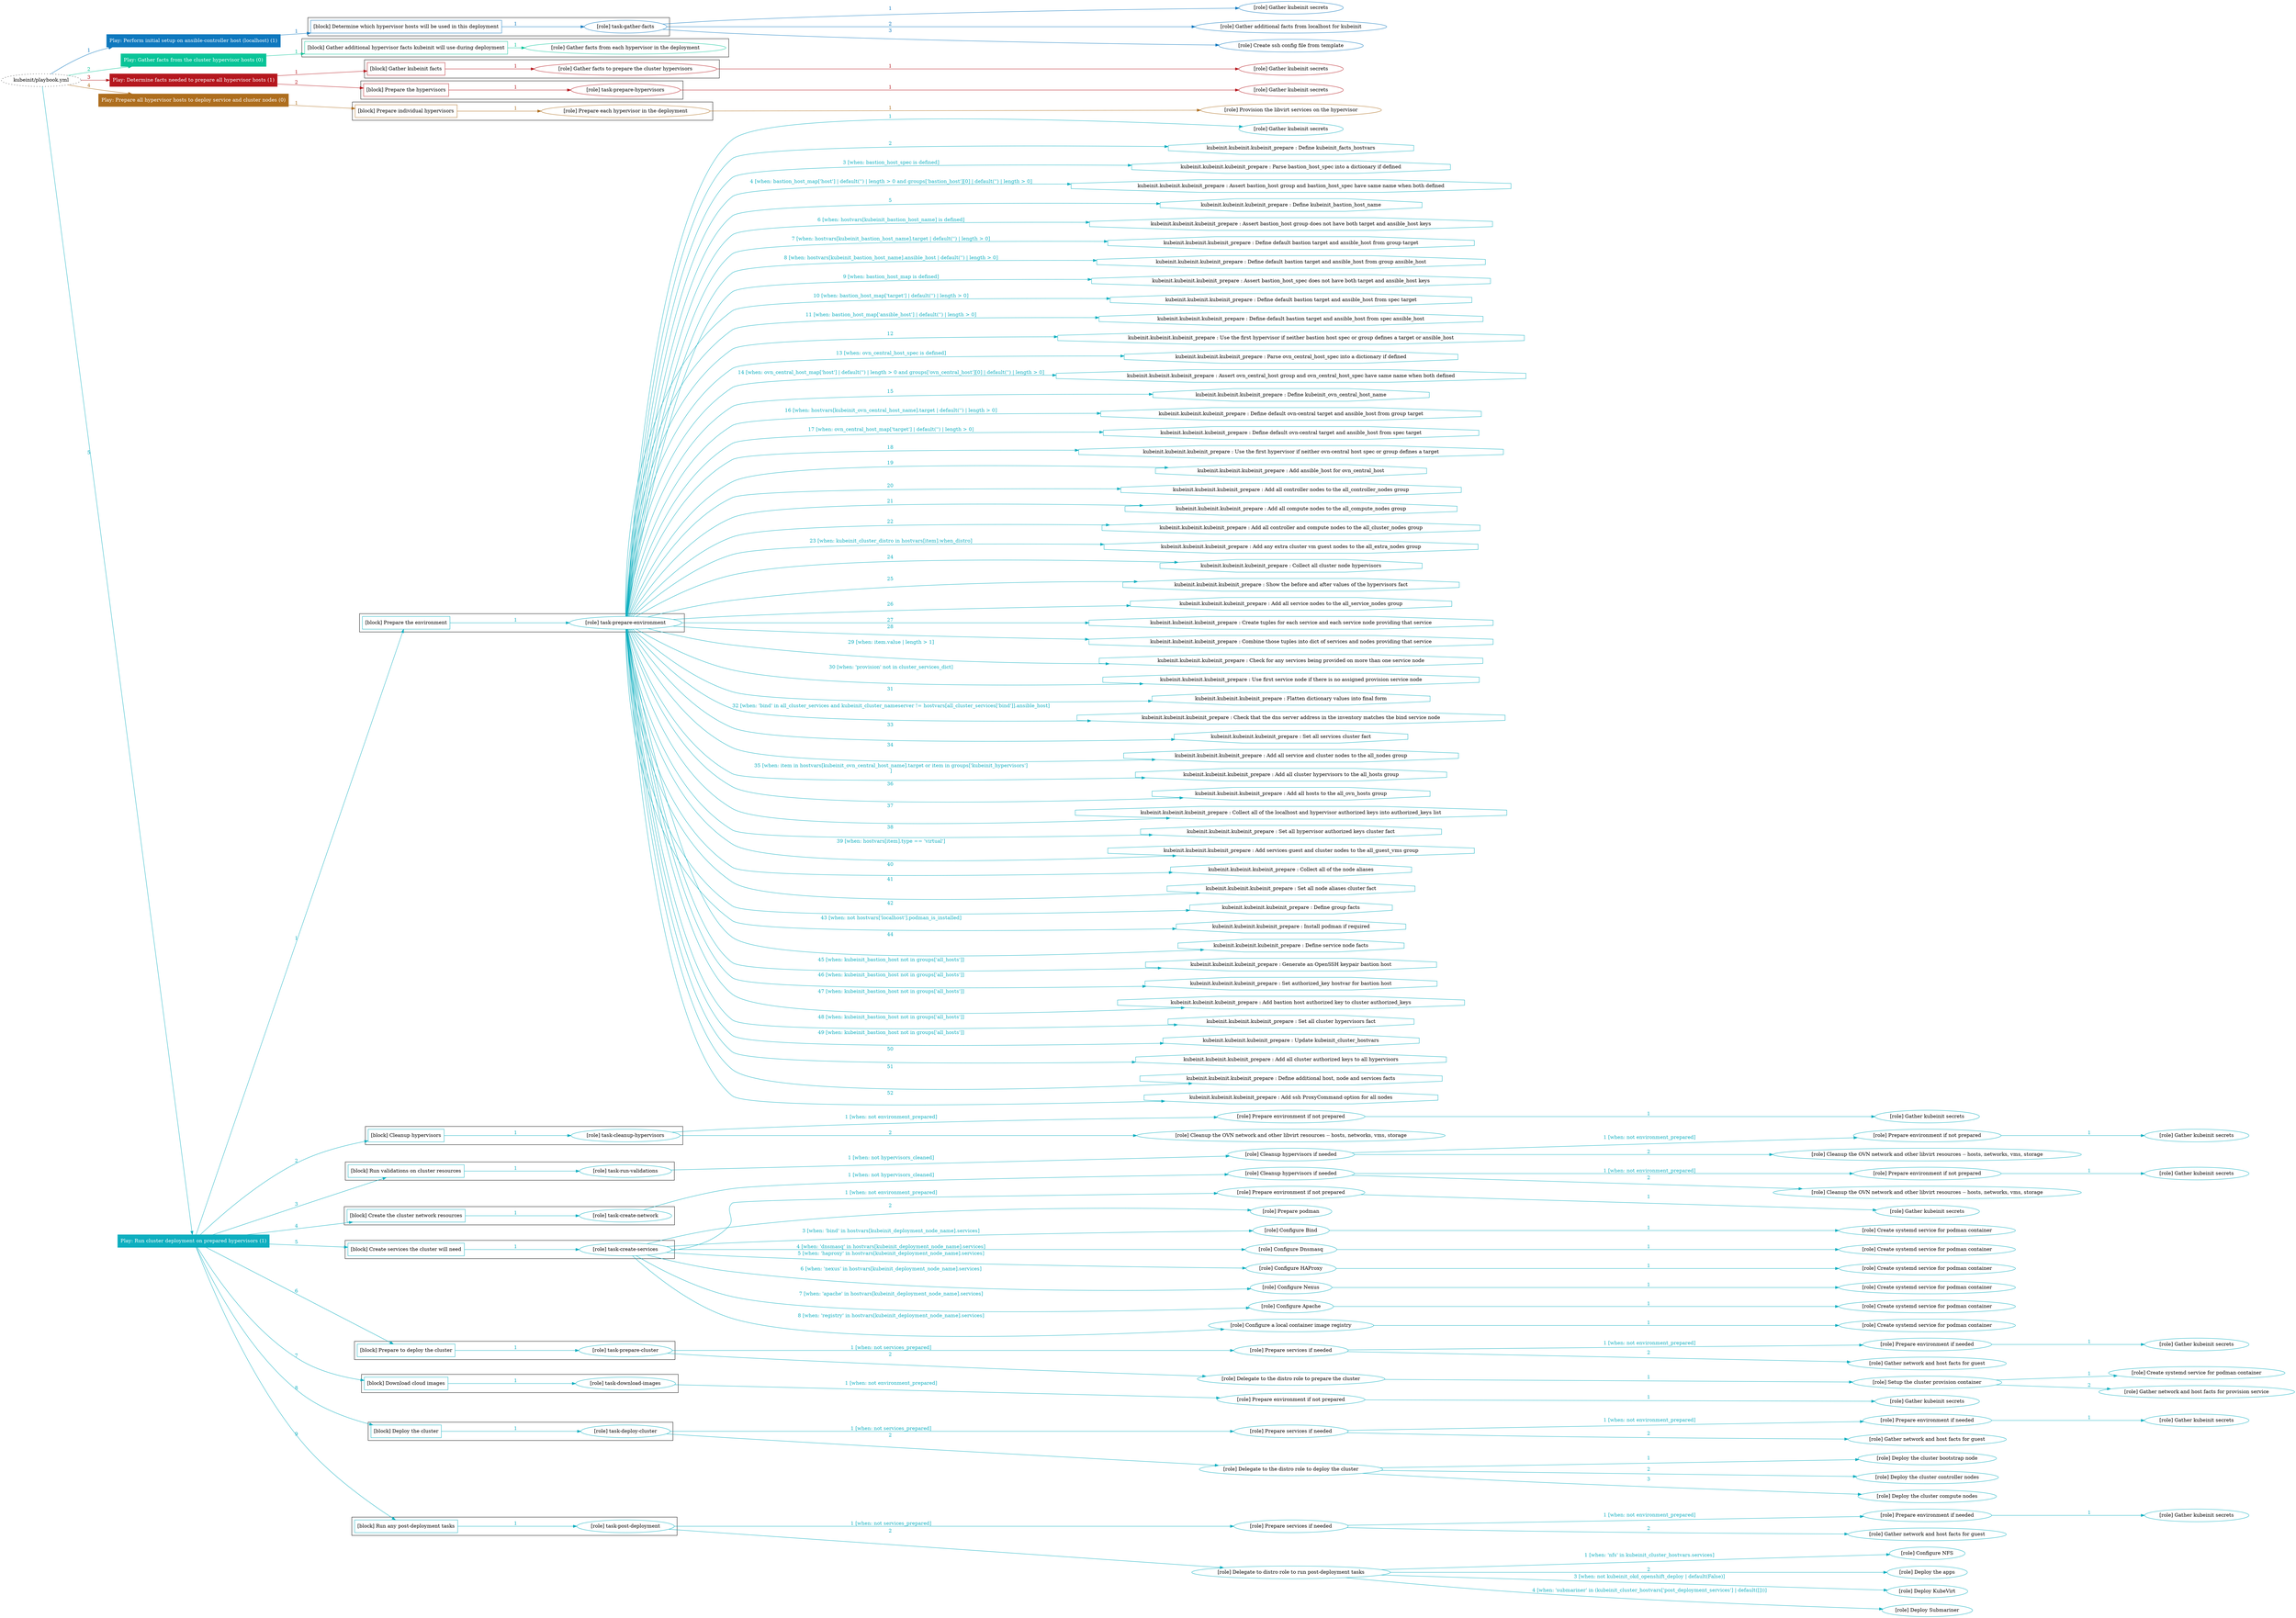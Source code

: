 digraph {
	graph [concentrate=true ordering=in rankdir=LR ratio=fill]
	edge [esep=5 sep=10]
	"kubeinit/playbook.yml" [URL="/home/runner/work/kubeinit/kubeinit/kubeinit/playbook.yml" id=playbook_bed6ab74 style=dotted]
	play_511162ed [label="Play: Perform initial setup on ansible-controller host (localhost) (1)" URL="/home/runner/work/kubeinit/kubeinit/kubeinit/playbook.yml" color="#0e78be" fontcolor="#ffffff" id=play_511162ed shape=box style=filled tooltip=localhost]
	"kubeinit/playbook.yml" -> play_511162ed [label="1 " color="#0e78be" fontcolor="#0e78be" id=edge_9e2cbdcf labeltooltip="1 " tooltip="1 "]
	subgraph "Gather kubeinit secrets" {
		role_28509eb2 [label="[role] Gather kubeinit secrets" URL="/home/runner/.ansible/collections/ansible_collections/kubeinit/kubeinit/roles/kubeinit_prepare/tasks/build_hypervisors_group.yml" color="#0e78be" id=role_28509eb2 tooltip="Gather kubeinit secrets"]
	}
	subgraph "Gather additional facts from localhost for kubeinit" {
		role_8d5b2341 [label="[role] Gather additional facts from localhost for kubeinit" URL="/home/runner/.ansible/collections/ansible_collections/kubeinit/kubeinit/roles/kubeinit_prepare/tasks/build_hypervisors_group.yml" color="#0e78be" id=role_8d5b2341 tooltip="Gather additional facts from localhost for kubeinit"]
	}
	subgraph "Create ssh config file from template" {
		role_d241ca24 [label="[role] Create ssh config file from template" URL="/home/runner/.ansible/collections/ansible_collections/kubeinit/kubeinit/roles/kubeinit_prepare/tasks/build_hypervisors_group.yml" color="#0e78be" id=role_d241ca24 tooltip="Create ssh config file from template"]
	}
	subgraph "task-gather-facts" {
		role_e7521822 [label="[role] task-gather-facts" URL="/home/runner/work/kubeinit/kubeinit/kubeinit/playbook.yml" color="#0e78be" id=role_e7521822 tooltip="task-gather-facts"]
		role_e7521822 -> role_28509eb2 [label="1 " color="#0e78be" fontcolor="#0e78be" id=edge_9dbcadff labeltooltip="1 " tooltip="1 "]
		role_e7521822 -> role_8d5b2341 [label="2 " color="#0e78be" fontcolor="#0e78be" id=edge_9845469a labeltooltip="2 " tooltip="2 "]
		role_e7521822 -> role_d241ca24 [label="3 " color="#0e78be" fontcolor="#0e78be" id=edge_6bba0fe8 labeltooltip="3 " tooltip="3 "]
	}
	subgraph "Play: Perform initial setup on ansible-controller host (localhost) (1)" {
		play_511162ed -> block_6d0a3a2f [label=1 color="#0e78be" fontcolor="#0e78be" id=edge_f6cebbbe labeltooltip=1 tooltip=1]
		subgraph cluster_block_6d0a3a2f {
			block_6d0a3a2f [label="[block] Determine which hypervisor hosts will be used in this deployment" URL="/home/runner/work/kubeinit/kubeinit/kubeinit/playbook.yml" color="#0e78be" id=block_6d0a3a2f labeltooltip="Determine which hypervisor hosts will be used in this deployment" shape=box tooltip="Determine which hypervisor hosts will be used in this deployment"]
			block_6d0a3a2f -> role_e7521822 [label="1 " color="#0e78be" fontcolor="#0e78be" id=edge_491e3428 labeltooltip="1 " tooltip="1 "]
		}
	}
	play_27230c1d [label="Play: Gather facts from the cluster hypervisor hosts (0)" URL="/home/runner/work/kubeinit/kubeinit/kubeinit/playbook.yml" color="#08c498" fontcolor="#ffffff" id=play_27230c1d shape=box style=filled tooltip="Play: Gather facts from the cluster hypervisor hosts (0)"]
	"kubeinit/playbook.yml" -> play_27230c1d [label="2 " color="#08c498" fontcolor="#08c498" id=edge_e3161207 labeltooltip="2 " tooltip="2 "]
	subgraph "Gather facts from each hypervisor in the deployment" {
		role_30dc6cb5 [label="[role] Gather facts from each hypervisor in the deployment" URL="/home/runner/work/kubeinit/kubeinit/kubeinit/playbook.yml" color="#08c498" id=role_30dc6cb5 tooltip="Gather facts from each hypervisor in the deployment"]
	}
	subgraph "Play: Gather facts from the cluster hypervisor hosts (0)" {
		play_27230c1d -> block_935c0283 [label=1 color="#08c498" fontcolor="#08c498" id=edge_5683b8e8 labeltooltip=1 tooltip=1]
		subgraph cluster_block_935c0283 {
			block_935c0283 [label="[block] Gather additional hypervisor facts kubeinit will use during deployment" URL="/home/runner/work/kubeinit/kubeinit/kubeinit/playbook.yml" color="#08c498" id=block_935c0283 labeltooltip="Gather additional hypervisor facts kubeinit will use during deployment" shape=box tooltip="Gather additional hypervisor facts kubeinit will use during deployment"]
			block_935c0283 -> role_30dc6cb5 [label="1 " color="#08c498" fontcolor="#08c498" id=edge_0771e34e labeltooltip="1 " tooltip="1 "]
		}
	}
	play_61281d08 [label="Play: Determine facts needed to prepare all hypervisor hosts (1)" URL="/home/runner/work/kubeinit/kubeinit/kubeinit/playbook.yml" color="#b5171e" fontcolor="#ffffff" id=play_61281d08 shape=box style=filled tooltip=localhost]
	"kubeinit/playbook.yml" -> play_61281d08 [label="3 " color="#b5171e" fontcolor="#b5171e" id=edge_032db9d6 labeltooltip="3 " tooltip="3 "]
	subgraph "Gather kubeinit secrets" {
		role_5caf088d [label="[role] Gather kubeinit secrets" URL="/home/runner/.ansible/collections/ansible_collections/kubeinit/kubeinit/roles/kubeinit_prepare/tasks/gather_kubeinit_facts.yml" color="#b5171e" id=role_5caf088d tooltip="Gather kubeinit secrets"]
	}
	subgraph "Gather facts to prepare the cluster hypervisors" {
		role_0a681a58 [label="[role] Gather facts to prepare the cluster hypervisors" URL="/home/runner/work/kubeinit/kubeinit/kubeinit/playbook.yml" color="#b5171e" id=role_0a681a58 tooltip="Gather facts to prepare the cluster hypervisors"]
		role_0a681a58 -> role_5caf088d [label="1 " color="#b5171e" fontcolor="#b5171e" id=edge_93c4dc37 labeltooltip="1 " tooltip="1 "]
	}
	subgraph "Gather kubeinit secrets" {
		role_4e1a0304 [label="[role] Gather kubeinit secrets" URL="/home/runner/.ansible/collections/ansible_collections/kubeinit/kubeinit/roles/kubeinit_prepare/tasks/gather_kubeinit_facts.yml" color="#b5171e" id=role_4e1a0304 tooltip="Gather kubeinit secrets"]
	}
	subgraph "task-prepare-hypervisors" {
		role_9e3a865e [label="[role] task-prepare-hypervisors" URL="/home/runner/work/kubeinit/kubeinit/kubeinit/playbook.yml" color="#b5171e" id=role_9e3a865e tooltip="task-prepare-hypervisors"]
		role_9e3a865e -> role_4e1a0304 [label="1 " color="#b5171e" fontcolor="#b5171e" id=edge_b1af14fc labeltooltip="1 " tooltip="1 "]
	}
	subgraph "Play: Determine facts needed to prepare all hypervisor hosts (1)" {
		play_61281d08 -> block_3fb51bf8 [label=1 color="#b5171e" fontcolor="#b5171e" id=edge_af64c323 labeltooltip=1 tooltip=1]
		subgraph cluster_block_3fb51bf8 {
			block_3fb51bf8 [label="[block] Gather kubeinit facts" URL="/home/runner/work/kubeinit/kubeinit/kubeinit/playbook.yml" color="#b5171e" id=block_3fb51bf8 labeltooltip="Gather kubeinit facts" shape=box tooltip="Gather kubeinit facts"]
			block_3fb51bf8 -> role_0a681a58 [label="1 " color="#b5171e" fontcolor="#b5171e" id=edge_f5ef90e4 labeltooltip="1 " tooltip="1 "]
		}
		play_61281d08 -> block_447b6ead [label=2 color="#b5171e" fontcolor="#b5171e" id=edge_0ba6db96 labeltooltip=2 tooltip=2]
		subgraph cluster_block_447b6ead {
			block_447b6ead [label="[block] Prepare the hypervisors" URL="/home/runner/work/kubeinit/kubeinit/kubeinit/playbook.yml" color="#b5171e" id=block_447b6ead labeltooltip="Prepare the hypervisors" shape=box tooltip="Prepare the hypervisors"]
			block_447b6ead -> role_9e3a865e [label="1 " color="#b5171e" fontcolor="#b5171e" id=edge_dcc895a1 labeltooltip="1 " tooltip="1 "]
		}
	}
	play_802fcf89 [label="Play: Prepare all hypervisor hosts to deploy service and cluster nodes (0)" URL="/home/runner/work/kubeinit/kubeinit/kubeinit/playbook.yml" color="#ae6e1e" fontcolor="#ffffff" id=play_802fcf89 shape=box style=filled tooltip="Play: Prepare all hypervisor hosts to deploy service and cluster nodes (0)"]
	"kubeinit/playbook.yml" -> play_802fcf89 [label="4 " color="#ae6e1e" fontcolor="#ae6e1e" id=edge_b248bb5c labeltooltip="4 " tooltip="4 "]
	subgraph "Provision the libvirt services on the hypervisor" {
		role_35b78f4a [label="[role] Provision the libvirt services on the hypervisor" URL="/home/runner/.ansible/collections/ansible_collections/kubeinit/kubeinit/roles/kubeinit_prepare/tasks/prepare_hypervisor.yml" color="#ae6e1e" id=role_35b78f4a tooltip="Provision the libvirt services on the hypervisor"]
	}
	subgraph "Prepare each hypervisor in the deployment" {
		role_79cb5786 [label="[role] Prepare each hypervisor in the deployment" URL="/home/runner/work/kubeinit/kubeinit/kubeinit/playbook.yml" color="#ae6e1e" id=role_79cb5786 tooltip="Prepare each hypervisor in the deployment"]
		role_79cb5786 -> role_35b78f4a [label="1 " color="#ae6e1e" fontcolor="#ae6e1e" id=edge_3a16ced3 labeltooltip="1 " tooltip="1 "]
	}
	subgraph "Play: Prepare all hypervisor hosts to deploy service and cluster nodes (0)" {
		play_802fcf89 -> block_23ef747a [label=1 color="#ae6e1e" fontcolor="#ae6e1e" id=edge_5db7dac6 labeltooltip=1 tooltip=1]
		subgraph cluster_block_23ef747a {
			block_23ef747a [label="[block] Prepare individual hypervisors" URL="/home/runner/work/kubeinit/kubeinit/kubeinit/playbook.yml" color="#ae6e1e" id=block_23ef747a labeltooltip="Prepare individual hypervisors" shape=box tooltip="Prepare individual hypervisors"]
			block_23ef747a -> role_79cb5786 [label="1 " color="#ae6e1e" fontcolor="#ae6e1e" id=edge_3b690200 labeltooltip="1 " tooltip="1 "]
		}
	}
	play_584f16b7 [label="Play: Run cluster deployment on prepared hypervisors (1)" URL="/home/runner/work/kubeinit/kubeinit/kubeinit/playbook.yml" color="#0daebf" fontcolor="#ffffff" id=play_584f16b7 shape=box style=filled tooltip=localhost]
	"kubeinit/playbook.yml" -> play_584f16b7 [label="5 " color="#0daebf" fontcolor="#0daebf" id=edge_ed9c1592 labeltooltip="5 " tooltip="5 "]
	subgraph "Gather kubeinit secrets" {
		role_692af62d [label="[role] Gather kubeinit secrets" URL="/home/runner/.ansible/collections/ansible_collections/kubeinit/kubeinit/roles/kubeinit_prepare/tasks/gather_kubeinit_facts.yml" color="#0daebf" id=role_692af62d tooltip="Gather kubeinit secrets"]
	}
	subgraph "task-prepare-environment" {
		role_f0bf6c8d [label="[role] task-prepare-environment" URL="/home/runner/work/kubeinit/kubeinit/kubeinit/playbook.yml" color="#0daebf" id=role_f0bf6c8d tooltip="task-prepare-environment"]
		role_f0bf6c8d -> role_692af62d [label="1 " color="#0daebf" fontcolor="#0daebf" id=edge_93b4131e labeltooltip="1 " tooltip="1 "]
		task_b86781ab [label="kubeinit.kubeinit.kubeinit_prepare : Define kubeinit_facts_hostvars" URL="/home/runner/.ansible/collections/ansible_collections/kubeinit/kubeinit/roles/kubeinit_prepare/tasks/main.yml" color="#0daebf" id=task_b86781ab shape=octagon tooltip="kubeinit.kubeinit.kubeinit_prepare : Define kubeinit_facts_hostvars"]
		role_f0bf6c8d -> task_b86781ab [label="2 " color="#0daebf" fontcolor="#0daebf" id=edge_0c39015f labeltooltip="2 " tooltip="2 "]
		task_fc6d8555 [label="kubeinit.kubeinit.kubeinit_prepare : Parse bastion_host_spec into a dictionary if defined" URL="/home/runner/.ansible/collections/ansible_collections/kubeinit/kubeinit/roles/kubeinit_prepare/tasks/main.yml" color="#0daebf" id=task_fc6d8555 shape=octagon tooltip="kubeinit.kubeinit.kubeinit_prepare : Parse bastion_host_spec into a dictionary if defined"]
		role_f0bf6c8d -> task_fc6d8555 [label="3 [when: bastion_host_spec is defined]" color="#0daebf" fontcolor="#0daebf" id=edge_9bc35a47 labeltooltip="3 [when: bastion_host_spec is defined]" tooltip="3 [when: bastion_host_spec is defined]"]
		task_0ba876d9 [label="kubeinit.kubeinit.kubeinit_prepare : Assert bastion_host group and bastion_host_spec have same name when both defined" URL="/home/runner/.ansible/collections/ansible_collections/kubeinit/kubeinit/roles/kubeinit_prepare/tasks/main.yml" color="#0daebf" id=task_0ba876d9 shape=octagon tooltip="kubeinit.kubeinit.kubeinit_prepare : Assert bastion_host group and bastion_host_spec have same name when both defined"]
		role_f0bf6c8d -> task_0ba876d9 [label="4 [when: bastion_host_map['host'] | default('') | length > 0 and groups['bastion_host'][0] | default('') | length > 0]" color="#0daebf" fontcolor="#0daebf" id=edge_da124b7c labeltooltip="4 [when: bastion_host_map['host'] | default('') | length > 0 and groups['bastion_host'][0] | default('') | length > 0]" tooltip="4 [when: bastion_host_map['host'] | default('') | length > 0 and groups['bastion_host'][0] | default('') | length > 0]"]
		task_03261033 [label="kubeinit.kubeinit.kubeinit_prepare : Define kubeinit_bastion_host_name" URL="/home/runner/.ansible/collections/ansible_collections/kubeinit/kubeinit/roles/kubeinit_prepare/tasks/main.yml" color="#0daebf" id=task_03261033 shape=octagon tooltip="kubeinit.kubeinit.kubeinit_prepare : Define kubeinit_bastion_host_name"]
		role_f0bf6c8d -> task_03261033 [label="5 " color="#0daebf" fontcolor="#0daebf" id=edge_c66dbef5 labeltooltip="5 " tooltip="5 "]
		task_16241b58 [label="kubeinit.kubeinit.kubeinit_prepare : Assert bastion_host group does not have both target and ansible_host keys" URL="/home/runner/.ansible/collections/ansible_collections/kubeinit/kubeinit/roles/kubeinit_prepare/tasks/main.yml" color="#0daebf" id=task_16241b58 shape=octagon tooltip="kubeinit.kubeinit.kubeinit_prepare : Assert bastion_host group does not have both target and ansible_host keys"]
		role_f0bf6c8d -> task_16241b58 [label="6 [when: hostvars[kubeinit_bastion_host_name] is defined]" color="#0daebf" fontcolor="#0daebf" id=edge_3bdc6f77 labeltooltip="6 [when: hostvars[kubeinit_bastion_host_name] is defined]" tooltip="6 [when: hostvars[kubeinit_bastion_host_name] is defined]"]
		task_e6f11238 [label="kubeinit.kubeinit.kubeinit_prepare : Define default bastion target and ansible_host from group target" URL="/home/runner/.ansible/collections/ansible_collections/kubeinit/kubeinit/roles/kubeinit_prepare/tasks/main.yml" color="#0daebf" id=task_e6f11238 shape=octagon tooltip="kubeinit.kubeinit.kubeinit_prepare : Define default bastion target and ansible_host from group target"]
		role_f0bf6c8d -> task_e6f11238 [label="7 [when: hostvars[kubeinit_bastion_host_name].target | default('') | length > 0]" color="#0daebf" fontcolor="#0daebf" id=edge_b086095f labeltooltip="7 [when: hostvars[kubeinit_bastion_host_name].target | default('') | length > 0]" tooltip="7 [when: hostvars[kubeinit_bastion_host_name].target | default('') | length > 0]"]
		task_572a0019 [label="kubeinit.kubeinit.kubeinit_prepare : Define default bastion target and ansible_host from group ansible_host" URL="/home/runner/.ansible/collections/ansible_collections/kubeinit/kubeinit/roles/kubeinit_prepare/tasks/main.yml" color="#0daebf" id=task_572a0019 shape=octagon tooltip="kubeinit.kubeinit.kubeinit_prepare : Define default bastion target and ansible_host from group ansible_host"]
		role_f0bf6c8d -> task_572a0019 [label="8 [when: hostvars[kubeinit_bastion_host_name].ansible_host | default('') | length > 0]" color="#0daebf" fontcolor="#0daebf" id=edge_76f1093f labeltooltip="8 [when: hostvars[kubeinit_bastion_host_name].ansible_host | default('') | length > 0]" tooltip="8 [when: hostvars[kubeinit_bastion_host_name].ansible_host | default('') | length > 0]"]
		task_44d7c42b [label="kubeinit.kubeinit.kubeinit_prepare : Assert bastion_host_spec does not have both target and ansible_host keys" URL="/home/runner/.ansible/collections/ansible_collections/kubeinit/kubeinit/roles/kubeinit_prepare/tasks/main.yml" color="#0daebf" id=task_44d7c42b shape=octagon tooltip="kubeinit.kubeinit.kubeinit_prepare : Assert bastion_host_spec does not have both target and ansible_host keys"]
		role_f0bf6c8d -> task_44d7c42b [label="9 [when: bastion_host_map is defined]" color="#0daebf" fontcolor="#0daebf" id=edge_a154ec43 labeltooltip="9 [when: bastion_host_map is defined]" tooltip="9 [when: bastion_host_map is defined]"]
		task_24867e5a [label="kubeinit.kubeinit.kubeinit_prepare : Define default bastion target and ansible_host from spec target" URL="/home/runner/.ansible/collections/ansible_collections/kubeinit/kubeinit/roles/kubeinit_prepare/tasks/main.yml" color="#0daebf" id=task_24867e5a shape=octagon tooltip="kubeinit.kubeinit.kubeinit_prepare : Define default bastion target and ansible_host from spec target"]
		role_f0bf6c8d -> task_24867e5a [label="10 [when: bastion_host_map['target'] | default('') | length > 0]" color="#0daebf" fontcolor="#0daebf" id=edge_110f17dd labeltooltip="10 [when: bastion_host_map['target'] | default('') | length > 0]" tooltip="10 [when: bastion_host_map['target'] | default('') | length > 0]"]
		task_40284025 [label="kubeinit.kubeinit.kubeinit_prepare : Define default bastion target and ansible_host from spec ansible_host" URL="/home/runner/.ansible/collections/ansible_collections/kubeinit/kubeinit/roles/kubeinit_prepare/tasks/main.yml" color="#0daebf" id=task_40284025 shape=octagon tooltip="kubeinit.kubeinit.kubeinit_prepare : Define default bastion target and ansible_host from spec ansible_host"]
		role_f0bf6c8d -> task_40284025 [label="11 [when: bastion_host_map['ansible_host'] | default('') | length > 0]" color="#0daebf" fontcolor="#0daebf" id=edge_4d48eb11 labeltooltip="11 [when: bastion_host_map['ansible_host'] | default('') | length > 0]" tooltip="11 [when: bastion_host_map['ansible_host'] | default('') | length > 0]"]
		task_9717abcf [label="kubeinit.kubeinit.kubeinit_prepare : Use the first hypervisor if neither bastion host spec or group defines a target or ansible_host" URL="/home/runner/.ansible/collections/ansible_collections/kubeinit/kubeinit/roles/kubeinit_prepare/tasks/main.yml" color="#0daebf" id=task_9717abcf shape=octagon tooltip="kubeinit.kubeinit.kubeinit_prepare : Use the first hypervisor if neither bastion host spec or group defines a target or ansible_host"]
		role_f0bf6c8d -> task_9717abcf [label="12 " color="#0daebf" fontcolor="#0daebf" id=edge_8f163ba3 labeltooltip="12 " tooltip="12 "]
		task_97c97280 [label="kubeinit.kubeinit.kubeinit_prepare : Parse ovn_central_host_spec into a dictionary if defined" URL="/home/runner/.ansible/collections/ansible_collections/kubeinit/kubeinit/roles/kubeinit_prepare/tasks/main.yml" color="#0daebf" id=task_97c97280 shape=octagon tooltip="kubeinit.kubeinit.kubeinit_prepare : Parse ovn_central_host_spec into a dictionary if defined"]
		role_f0bf6c8d -> task_97c97280 [label="13 [when: ovn_central_host_spec is defined]" color="#0daebf" fontcolor="#0daebf" id=edge_96f37028 labeltooltip="13 [when: ovn_central_host_spec is defined]" tooltip="13 [when: ovn_central_host_spec is defined]"]
		task_eeed4c82 [label="kubeinit.kubeinit.kubeinit_prepare : Assert ovn_central_host group and ovn_central_host_spec have same name when both defined" URL="/home/runner/.ansible/collections/ansible_collections/kubeinit/kubeinit/roles/kubeinit_prepare/tasks/main.yml" color="#0daebf" id=task_eeed4c82 shape=octagon tooltip="kubeinit.kubeinit.kubeinit_prepare : Assert ovn_central_host group and ovn_central_host_spec have same name when both defined"]
		role_f0bf6c8d -> task_eeed4c82 [label="14 [when: ovn_central_host_map['host'] | default('') | length > 0 and groups['ovn_central_host'][0] | default('') | length > 0]" color="#0daebf" fontcolor="#0daebf" id=edge_0dbfad9c labeltooltip="14 [when: ovn_central_host_map['host'] | default('') | length > 0 and groups['ovn_central_host'][0] | default('') | length > 0]" tooltip="14 [when: ovn_central_host_map['host'] | default('') | length > 0 and groups['ovn_central_host'][0] | default('') | length > 0]"]
		task_662798d4 [label="kubeinit.kubeinit.kubeinit_prepare : Define kubeinit_ovn_central_host_name" URL="/home/runner/.ansible/collections/ansible_collections/kubeinit/kubeinit/roles/kubeinit_prepare/tasks/main.yml" color="#0daebf" id=task_662798d4 shape=octagon tooltip="kubeinit.kubeinit.kubeinit_prepare : Define kubeinit_ovn_central_host_name"]
		role_f0bf6c8d -> task_662798d4 [label="15 " color="#0daebf" fontcolor="#0daebf" id=edge_227a0bce labeltooltip="15 " tooltip="15 "]
		task_45a03949 [label="kubeinit.kubeinit.kubeinit_prepare : Define default ovn-central target and ansible_host from group target" URL="/home/runner/.ansible/collections/ansible_collections/kubeinit/kubeinit/roles/kubeinit_prepare/tasks/main.yml" color="#0daebf" id=task_45a03949 shape=octagon tooltip="kubeinit.kubeinit.kubeinit_prepare : Define default ovn-central target and ansible_host from group target"]
		role_f0bf6c8d -> task_45a03949 [label="16 [when: hostvars[kubeinit_ovn_central_host_name].target | default('') | length > 0]" color="#0daebf" fontcolor="#0daebf" id=edge_78020974 labeltooltip="16 [when: hostvars[kubeinit_ovn_central_host_name].target | default('') | length > 0]" tooltip="16 [when: hostvars[kubeinit_ovn_central_host_name].target | default('') | length > 0]"]
		task_2434e959 [label="kubeinit.kubeinit.kubeinit_prepare : Define default ovn-central target and ansible_host from spec target" URL="/home/runner/.ansible/collections/ansible_collections/kubeinit/kubeinit/roles/kubeinit_prepare/tasks/main.yml" color="#0daebf" id=task_2434e959 shape=octagon tooltip="kubeinit.kubeinit.kubeinit_prepare : Define default ovn-central target and ansible_host from spec target"]
		role_f0bf6c8d -> task_2434e959 [label="17 [when: ovn_central_host_map['target'] | default('') | length > 0]" color="#0daebf" fontcolor="#0daebf" id=edge_3d2de268 labeltooltip="17 [when: ovn_central_host_map['target'] | default('') | length > 0]" tooltip="17 [when: ovn_central_host_map['target'] | default('') | length > 0]"]
		task_e5fc717f [label="kubeinit.kubeinit.kubeinit_prepare : Use the first hypervisor if neither ovn-central host spec or group defines a target" URL="/home/runner/.ansible/collections/ansible_collections/kubeinit/kubeinit/roles/kubeinit_prepare/tasks/main.yml" color="#0daebf" id=task_e5fc717f shape=octagon tooltip="kubeinit.kubeinit.kubeinit_prepare : Use the first hypervisor if neither ovn-central host spec or group defines a target"]
		role_f0bf6c8d -> task_e5fc717f [label="18 " color="#0daebf" fontcolor="#0daebf" id=edge_4bcc081b labeltooltip="18 " tooltip="18 "]
		task_15213c99 [label="kubeinit.kubeinit.kubeinit_prepare : Add ansible_host for ovn_central_host" URL="/home/runner/.ansible/collections/ansible_collections/kubeinit/kubeinit/roles/kubeinit_prepare/tasks/main.yml" color="#0daebf" id=task_15213c99 shape=octagon tooltip="kubeinit.kubeinit.kubeinit_prepare : Add ansible_host for ovn_central_host"]
		role_f0bf6c8d -> task_15213c99 [label="19 " color="#0daebf" fontcolor="#0daebf" id=edge_7ba2c272 labeltooltip="19 " tooltip="19 "]
		task_f6ad9ba3 [label="kubeinit.kubeinit.kubeinit_prepare : Add all controller nodes to the all_controller_nodes group" URL="/home/runner/.ansible/collections/ansible_collections/kubeinit/kubeinit/roles/kubeinit_prepare/tasks/prepare_groups.yml" color="#0daebf" id=task_f6ad9ba3 shape=octagon tooltip="kubeinit.kubeinit.kubeinit_prepare : Add all controller nodes to the all_controller_nodes group"]
		role_f0bf6c8d -> task_f6ad9ba3 [label="20 " color="#0daebf" fontcolor="#0daebf" id=edge_de6274ee labeltooltip="20 " tooltip="20 "]
		task_f174df38 [label="kubeinit.kubeinit.kubeinit_prepare : Add all compute nodes to the all_compute_nodes group" URL="/home/runner/.ansible/collections/ansible_collections/kubeinit/kubeinit/roles/kubeinit_prepare/tasks/prepare_groups.yml" color="#0daebf" id=task_f174df38 shape=octagon tooltip="kubeinit.kubeinit.kubeinit_prepare : Add all compute nodes to the all_compute_nodes group"]
		role_f0bf6c8d -> task_f174df38 [label="21 " color="#0daebf" fontcolor="#0daebf" id=edge_a551c10a labeltooltip="21 " tooltip="21 "]
		task_77bdb565 [label="kubeinit.kubeinit.kubeinit_prepare : Add all controller and compute nodes to the all_cluster_nodes group" URL="/home/runner/.ansible/collections/ansible_collections/kubeinit/kubeinit/roles/kubeinit_prepare/tasks/prepare_groups.yml" color="#0daebf" id=task_77bdb565 shape=octagon tooltip="kubeinit.kubeinit.kubeinit_prepare : Add all controller and compute nodes to the all_cluster_nodes group"]
		role_f0bf6c8d -> task_77bdb565 [label="22 " color="#0daebf" fontcolor="#0daebf" id=edge_11a3d3c1 labeltooltip="22 " tooltip="22 "]
		task_c11f5f2b [label="kubeinit.kubeinit.kubeinit_prepare : Add any extra cluster vm guest nodes to the all_extra_nodes group" URL="/home/runner/.ansible/collections/ansible_collections/kubeinit/kubeinit/roles/kubeinit_prepare/tasks/prepare_groups.yml" color="#0daebf" id=task_c11f5f2b shape=octagon tooltip="kubeinit.kubeinit.kubeinit_prepare : Add any extra cluster vm guest nodes to the all_extra_nodes group"]
		role_f0bf6c8d -> task_c11f5f2b [label="23 [when: kubeinit_cluster_distro in hostvars[item].when_distro]" color="#0daebf" fontcolor="#0daebf" id=edge_6dd4813d labeltooltip="23 [when: kubeinit_cluster_distro in hostvars[item].when_distro]" tooltip="23 [when: kubeinit_cluster_distro in hostvars[item].when_distro]"]
		task_f9fa76ce [label="kubeinit.kubeinit.kubeinit_prepare : Collect all cluster node hypervisors" URL="/home/runner/.ansible/collections/ansible_collections/kubeinit/kubeinit/roles/kubeinit_prepare/tasks/prepare_groups.yml" color="#0daebf" id=task_f9fa76ce shape=octagon tooltip="kubeinit.kubeinit.kubeinit_prepare : Collect all cluster node hypervisors"]
		role_f0bf6c8d -> task_f9fa76ce [label="24 " color="#0daebf" fontcolor="#0daebf" id=edge_684e614c labeltooltip="24 " tooltip="24 "]
		task_362d9212 [label="kubeinit.kubeinit.kubeinit_prepare : Show the before and after values of the hypervisors fact" URL="/home/runner/.ansible/collections/ansible_collections/kubeinit/kubeinit/roles/kubeinit_prepare/tasks/prepare_groups.yml" color="#0daebf" id=task_362d9212 shape=octagon tooltip="kubeinit.kubeinit.kubeinit_prepare : Show the before and after values of the hypervisors fact"]
		role_f0bf6c8d -> task_362d9212 [label="25 " color="#0daebf" fontcolor="#0daebf" id=edge_fb1e898a labeltooltip="25 " tooltip="25 "]
		task_7b67a391 [label="kubeinit.kubeinit.kubeinit_prepare : Add all service nodes to the all_service_nodes group" URL="/home/runner/.ansible/collections/ansible_collections/kubeinit/kubeinit/roles/kubeinit_prepare/tasks/prepare_groups.yml" color="#0daebf" id=task_7b67a391 shape=octagon tooltip="kubeinit.kubeinit.kubeinit_prepare : Add all service nodes to the all_service_nodes group"]
		role_f0bf6c8d -> task_7b67a391 [label="26 " color="#0daebf" fontcolor="#0daebf" id=edge_277dd6e1 labeltooltip="26 " tooltip="26 "]
		task_7e2c3e1f [label="kubeinit.kubeinit.kubeinit_prepare : Create tuples for each service and each service node providing that service" URL="/home/runner/.ansible/collections/ansible_collections/kubeinit/kubeinit/roles/kubeinit_prepare/tasks/prepare_groups.yml" color="#0daebf" id=task_7e2c3e1f shape=octagon tooltip="kubeinit.kubeinit.kubeinit_prepare : Create tuples for each service and each service node providing that service"]
		role_f0bf6c8d -> task_7e2c3e1f [label="27 " color="#0daebf" fontcolor="#0daebf" id=edge_57e96938 labeltooltip="27 " tooltip="27 "]
		task_a9e2cbc6 [label="kubeinit.kubeinit.kubeinit_prepare : Combine those tuples into dict of services and nodes providing that service" URL="/home/runner/.ansible/collections/ansible_collections/kubeinit/kubeinit/roles/kubeinit_prepare/tasks/prepare_groups.yml" color="#0daebf" id=task_a9e2cbc6 shape=octagon tooltip="kubeinit.kubeinit.kubeinit_prepare : Combine those tuples into dict of services and nodes providing that service"]
		role_f0bf6c8d -> task_a9e2cbc6 [label="28 " color="#0daebf" fontcolor="#0daebf" id=edge_1b2f0a4f labeltooltip="28 " tooltip="28 "]
		task_b70b2e8a [label="kubeinit.kubeinit.kubeinit_prepare : Check for any services being provided on more than one service node" URL="/home/runner/.ansible/collections/ansible_collections/kubeinit/kubeinit/roles/kubeinit_prepare/tasks/prepare_groups.yml" color="#0daebf" id=task_b70b2e8a shape=octagon tooltip="kubeinit.kubeinit.kubeinit_prepare : Check for any services being provided on more than one service node"]
		role_f0bf6c8d -> task_b70b2e8a [label="29 [when: item.value | length > 1]" color="#0daebf" fontcolor="#0daebf" id=edge_1ebe7740 labeltooltip="29 [when: item.value | length > 1]" tooltip="29 [when: item.value | length > 1]"]
		task_241adbde [label="kubeinit.kubeinit.kubeinit_prepare : Use first service node if there is no assigned provision service node" URL="/home/runner/.ansible/collections/ansible_collections/kubeinit/kubeinit/roles/kubeinit_prepare/tasks/prepare_groups.yml" color="#0daebf" id=task_241adbde shape=octagon tooltip="kubeinit.kubeinit.kubeinit_prepare : Use first service node if there is no assigned provision service node"]
		role_f0bf6c8d -> task_241adbde [label="30 [when: 'provision' not in cluster_services_dict]" color="#0daebf" fontcolor="#0daebf" id=edge_01926fe0 labeltooltip="30 [when: 'provision' not in cluster_services_dict]" tooltip="30 [when: 'provision' not in cluster_services_dict]"]
		task_01568b86 [label="kubeinit.kubeinit.kubeinit_prepare : Flatten dictionary values into final form" URL="/home/runner/.ansible/collections/ansible_collections/kubeinit/kubeinit/roles/kubeinit_prepare/tasks/prepare_groups.yml" color="#0daebf" id=task_01568b86 shape=octagon tooltip="kubeinit.kubeinit.kubeinit_prepare : Flatten dictionary values into final form"]
		role_f0bf6c8d -> task_01568b86 [label="31 " color="#0daebf" fontcolor="#0daebf" id=edge_ea9163a1 labeltooltip="31 " tooltip="31 "]
		task_75ecb2e0 [label="kubeinit.kubeinit.kubeinit_prepare : Check that the dns server address in the inventory matches the bind service node" URL="/home/runner/.ansible/collections/ansible_collections/kubeinit/kubeinit/roles/kubeinit_prepare/tasks/prepare_groups.yml" color="#0daebf" id=task_75ecb2e0 shape=octagon tooltip="kubeinit.kubeinit.kubeinit_prepare : Check that the dns server address in the inventory matches the bind service node"]
		role_f0bf6c8d -> task_75ecb2e0 [label="32 [when: 'bind' in all_cluster_services and kubeinit_cluster_nameserver != hostvars[all_cluster_services['bind']].ansible_host]" color="#0daebf" fontcolor="#0daebf" id=edge_dd77d103 labeltooltip="32 [when: 'bind' in all_cluster_services and kubeinit_cluster_nameserver != hostvars[all_cluster_services['bind']].ansible_host]" tooltip="32 [when: 'bind' in all_cluster_services and kubeinit_cluster_nameserver != hostvars[all_cluster_services['bind']].ansible_host]"]
		task_4bd18a5f [label="kubeinit.kubeinit.kubeinit_prepare : Set all services cluster fact" URL="/home/runner/.ansible/collections/ansible_collections/kubeinit/kubeinit/roles/kubeinit_prepare/tasks/prepare_groups.yml" color="#0daebf" id=task_4bd18a5f shape=octagon tooltip="kubeinit.kubeinit.kubeinit_prepare : Set all services cluster fact"]
		role_f0bf6c8d -> task_4bd18a5f [label="33 " color="#0daebf" fontcolor="#0daebf" id=edge_0ed14be4 labeltooltip="33 " tooltip="33 "]
		task_ad44d74b [label="kubeinit.kubeinit.kubeinit_prepare : Add all service and cluster nodes to the all_nodes group" URL="/home/runner/.ansible/collections/ansible_collections/kubeinit/kubeinit/roles/kubeinit_prepare/tasks/prepare_groups.yml" color="#0daebf" id=task_ad44d74b shape=octagon tooltip="kubeinit.kubeinit.kubeinit_prepare : Add all service and cluster nodes to the all_nodes group"]
		role_f0bf6c8d -> task_ad44d74b [label="34 " color="#0daebf" fontcolor="#0daebf" id=edge_62135e75 labeltooltip="34 " tooltip="34 "]
		task_5e01f45a [label="kubeinit.kubeinit.kubeinit_prepare : Add all cluster hypervisors to the all_hosts group" URL="/home/runner/.ansible/collections/ansible_collections/kubeinit/kubeinit/roles/kubeinit_prepare/tasks/prepare_groups.yml" color="#0daebf" id=task_5e01f45a shape=octagon tooltip="kubeinit.kubeinit.kubeinit_prepare : Add all cluster hypervisors to the all_hosts group"]
		role_f0bf6c8d -> task_5e01f45a [label="35 [when: item in hostvars[kubeinit_ovn_central_host_name].target or item in groups['kubeinit_hypervisors']
]" color="#0daebf" fontcolor="#0daebf" id=edge_34d868eb labeltooltip="35 [when: item in hostvars[kubeinit_ovn_central_host_name].target or item in groups['kubeinit_hypervisors']
]" tooltip="35 [when: item in hostvars[kubeinit_ovn_central_host_name].target or item in groups['kubeinit_hypervisors']
]"]
		task_07a2409a [label="kubeinit.kubeinit.kubeinit_prepare : Add all hosts to the all_ovn_hosts group" URL="/home/runner/.ansible/collections/ansible_collections/kubeinit/kubeinit/roles/kubeinit_prepare/tasks/prepare_groups.yml" color="#0daebf" id=task_07a2409a shape=octagon tooltip="kubeinit.kubeinit.kubeinit_prepare : Add all hosts to the all_ovn_hosts group"]
		role_f0bf6c8d -> task_07a2409a [label="36 " color="#0daebf" fontcolor="#0daebf" id=edge_c4cbe016 labeltooltip="36 " tooltip="36 "]
		task_8b64679a [label="kubeinit.kubeinit.kubeinit_prepare : Collect all of the localhost and hypervisor authorized keys into authorized_keys list" URL="/home/runner/.ansible/collections/ansible_collections/kubeinit/kubeinit/roles/kubeinit_prepare/tasks/prepare_groups.yml" color="#0daebf" id=task_8b64679a shape=octagon tooltip="kubeinit.kubeinit.kubeinit_prepare : Collect all of the localhost and hypervisor authorized keys into authorized_keys list"]
		role_f0bf6c8d -> task_8b64679a [label="37 " color="#0daebf" fontcolor="#0daebf" id=edge_3d05785b labeltooltip="37 " tooltip="37 "]
		task_b7187dff [label="kubeinit.kubeinit.kubeinit_prepare : Set all hypervisor authorized keys cluster fact" URL="/home/runner/.ansible/collections/ansible_collections/kubeinit/kubeinit/roles/kubeinit_prepare/tasks/prepare_groups.yml" color="#0daebf" id=task_b7187dff shape=octagon tooltip="kubeinit.kubeinit.kubeinit_prepare : Set all hypervisor authorized keys cluster fact"]
		role_f0bf6c8d -> task_b7187dff [label="38 " color="#0daebf" fontcolor="#0daebf" id=edge_4c8db643 labeltooltip="38 " tooltip="38 "]
		task_bb3f6c68 [label="kubeinit.kubeinit.kubeinit_prepare : Add services guest and cluster nodes to the all_guest_vms group" URL="/home/runner/.ansible/collections/ansible_collections/kubeinit/kubeinit/roles/kubeinit_prepare/tasks/prepare_groups.yml" color="#0daebf" id=task_bb3f6c68 shape=octagon tooltip="kubeinit.kubeinit.kubeinit_prepare : Add services guest and cluster nodes to the all_guest_vms group"]
		role_f0bf6c8d -> task_bb3f6c68 [label="39 [when: hostvars[item].type == 'virtual']" color="#0daebf" fontcolor="#0daebf" id=edge_f7cbcc98 labeltooltip="39 [when: hostvars[item].type == 'virtual']" tooltip="39 [when: hostvars[item].type == 'virtual']"]
		task_9e1fe084 [label="kubeinit.kubeinit.kubeinit_prepare : Collect all of the node aliases" URL="/home/runner/.ansible/collections/ansible_collections/kubeinit/kubeinit/roles/kubeinit_prepare/tasks/prepare_groups.yml" color="#0daebf" id=task_9e1fe084 shape=octagon tooltip="kubeinit.kubeinit.kubeinit_prepare : Collect all of the node aliases"]
		role_f0bf6c8d -> task_9e1fe084 [label="40 " color="#0daebf" fontcolor="#0daebf" id=edge_19feac92 labeltooltip="40 " tooltip="40 "]
		task_2c0db37a [label="kubeinit.kubeinit.kubeinit_prepare : Set all node aliases cluster fact" URL="/home/runner/.ansible/collections/ansible_collections/kubeinit/kubeinit/roles/kubeinit_prepare/tasks/prepare_groups.yml" color="#0daebf" id=task_2c0db37a shape=octagon tooltip="kubeinit.kubeinit.kubeinit_prepare : Set all node aliases cluster fact"]
		role_f0bf6c8d -> task_2c0db37a [label="41 " color="#0daebf" fontcolor="#0daebf" id=edge_b31c9088 labeltooltip="41 " tooltip="41 "]
		task_bc102d81 [label="kubeinit.kubeinit.kubeinit_prepare : Define group facts" URL="/home/runner/.ansible/collections/ansible_collections/kubeinit/kubeinit/roles/kubeinit_prepare/tasks/main.yml" color="#0daebf" id=task_bc102d81 shape=octagon tooltip="kubeinit.kubeinit.kubeinit_prepare : Define group facts"]
		role_f0bf6c8d -> task_bc102d81 [label="42 " color="#0daebf" fontcolor="#0daebf" id=edge_2dacef1b labeltooltip="42 " tooltip="42 "]
		task_4fc69e96 [label="kubeinit.kubeinit.kubeinit_prepare : Install podman if required" URL="/home/runner/.ansible/collections/ansible_collections/kubeinit/kubeinit/roles/kubeinit_prepare/tasks/main.yml" color="#0daebf" id=task_4fc69e96 shape=octagon tooltip="kubeinit.kubeinit.kubeinit_prepare : Install podman if required"]
		role_f0bf6c8d -> task_4fc69e96 [label="43 [when: not hostvars['localhost'].podman_is_installed]" color="#0daebf" fontcolor="#0daebf" id=edge_57241ec5 labeltooltip="43 [when: not hostvars['localhost'].podman_is_installed]" tooltip="43 [when: not hostvars['localhost'].podman_is_installed]"]
		task_53b7adbf [label="kubeinit.kubeinit.kubeinit_prepare : Define service node facts" URL="/home/runner/.ansible/collections/ansible_collections/kubeinit/kubeinit/roles/kubeinit_prepare/tasks/main.yml" color="#0daebf" id=task_53b7adbf shape=octagon tooltip="kubeinit.kubeinit.kubeinit_prepare : Define service node facts"]
		role_f0bf6c8d -> task_53b7adbf [label="44 " color="#0daebf" fontcolor="#0daebf" id=edge_e0769234 labeltooltip="44 " tooltip="44 "]
		task_84149aae [label="kubeinit.kubeinit.kubeinit_prepare : Generate an OpenSSH keypair bastion host" URL="/home/runner/.ansible/collections/ansible_collections/kubeinit/kubeinit/roles/kubeinit_prepare/tasks/main.yml" color="#0daebf" id=task_84149aae shape=octagon tooltip="kubeinit.kubeinit.kubeinit_prepare : Generate an OpenSSH keypair bastion host"]
		role_f0bf6c8d -> task_84149aae [label="45 [when: kubeinit_bastion_host not in groups['all_hosts']]" color="#0daebf" fontcolor="#0daebf" id=edge_e7b05710 labeltooltip="45 [when: kubeinit_bastion_host not in groups['all_hosts']]" tooltip="45 [when: kubeinit_bastion_host not in groups['all_hosts']]"]
		task_30cfb099 [label="kubeinit.kubeinit.kubeinit_prepare : Set authorized_key hostvar for bastion host" URL="/home/runner/.ansible/collections/ansible_collections/kubeinit/kubeinit/roles/kubeinit_prepare/tasks/main.yml" color="#0daebf" id=task_30cfb099 shape=octagon tooltip="kubeinit.kubeinit.kubeinit_prepare : Set authorized_key hostvar for bastion host"]
		role_f0bf6c8d -> task_30cfb099 [label="46 [when: kubeinit_bastion_host not in groups['all_hosts']]" color="#0daebf" fontcolor="#0daebf" id=edge_e6852991 labeltooltip="46 [when: kubeinit_bastion_host not in groups['all_hosts']]" tooltip="46 [when: kubeinit_bastion_host not in groups['all_hosts']]"]
		task_e85e4979 [label="kubeinit.kubeinit.kubeinit_prepare : Add bastion host authorized key to cluster authorized_keys" URL="/home/runner/.ansible/collections/ansible_collections/kubeinit/kubeinit/roles/kubeinit_prepare/tasks/main.yml" color="#0daebf" id=task_e85e4979 shape=octagon tooltip="kubeinit.kubeinit.kubeinit_prepare : Add bastion host authorized key to cluster authorized_keys"]
		role_f0bf6c8d -> task_e85e4979 [label="47 [when: kubeinit_bastion_host not in groups['all_hosts']]" color="#0daebf" fontcolor="#0daebf" id=edge_c4e25bce labeltooltip="47 [when: kubeinit_bastion_host not in groups['all_hosts']]" tooltip="47 [when: kubeinit_bastion_host not in groups['all_hosts']]"]
		task_c5cef3a7 [label="kubeinit.kubeinit.kubeinit_prepare : Set all cluster hypervisors fact" URL="/home/runner/.ansible/collections/ansible_collections/kubeinit/kubeinit/roles/kubeinit_prepare/tasks/main.yml" color="#0daebf" id=task_c5cef3a7 shape=octagon tooltip="kubeinit.kubeinit.kubeinit_prepare : Set all cluster hypervisors fact"]
		role_f0bf6c8d -> task_c5cef3a7 [label="48 [when: kubeinit_bastion_host not in groups['all_hosts']]" color="#0daebf" fontcolor="#0daebf" id=edge_9e41b1d4 labeltooltip="48 [when: kubeinit_bastion_host not in groups['all_hosts']]" tooltip="48 [when: kubeinit_bastion_host not in groups['all_hosts']]"]
		task_df3d3d60 [label="kubeinit.kubeinit.kubeinit_prepare : Update kubeinit_cluster_hostvars" URL="/home/runner/.ansible/collections/ansible_collections/kubeinit/kubeinit/roles/kubeinit_prepare/tasks/main.yml" color="#0daebf" id=task_df3d3d60 shape=octagon tooltip="kubeinit.kubeinit.kubeinit_prepare : Update kubeinit_cluster_hostvars"]
		role_f0bf6c8d -> task_df3d3d60 [label="49 [when: kubeinit_bastion_host not in groups['all_hosts']]" color="#0daebf" fontcolor="#0daebf" id=edge_e62b1df3 labeltooltip="49 [when: kubeinit_bastion_host not in groups['all_hosts']]" tooltip="49 [when: kubeinit_bastion_host not in groups['all_hosts']]"]
		task_314d406d [label="kubeinit.kubeinit.kubeinit_prepare : Add all cluster authorized keys to all hypervisors" URL="/home/runner/.ansible/collections/ansible_collections/kubeinit/kubeinit/roles/kubeinit_prepare/tasks/main.yml" color="#0daebf" id=task_314d406d shape=octagon tooltip="kubeinit.kubeinit.kubeinit_prepare : Add all cluster authorized keys to all hypervisors"]
		role_f0bf6c8d -> task_314d406d [label="50 " color="#0daebf" fontcolor="#0daebf" id=edge_ca4792b0 labeltooltip="50 " tooltip="50 "]
		task_0376a4dd [label="kubeinit.kubeinit.kubeinit_prepare : Define additional host, node and services facts" URL="/home/runner/.ansible/collections/ansible_collections/kubeinit/kubeinit/roles/kubeinit_prepare/tasks/main.yml" color="#0daebf" id=task_0376a4dd shape=octagon tooltip="kubeinit.kubeinit.kubeinit_prepare : Define additional host, node and services facts"]
		role_f0bf6c8d -> task_0376a4dd [label="51 " color="#0daebf" fontcolor="#0daebf" id=edge_d04f821f labeltooltip="51 " tooltip="51 "]
		task_4284e085 [label="kubeinit.kubeinit.kubeinit_prepare : Add ssh ProxyCommand option for all nodes" URL="/home/runner/.ansible/collections/ansible_collections/kubeinit/kubeinit/roles/kubeinit_prepare/tasks/main.yml" color="#0daebf" id=task_4284e085 shape=octagon tooltip="kubeinit.kubeinit.kubeinit_prepare : Add ssh ProxyCommand option for all nodes"]
		role_f0bf6c8d -> task_4284e085 [label="52 " color="#0daebf" fontcolor="#0daebf" id=edge_7779c398 labeltooltip="52 " tooltip="52 "]
	}
	subgraph "Gather kubeinit secrets" {
		role_b00a9fec [label="[role] Gather kubeinit secrets" URL="/home/runner/.ansible/collections/ansible_collections/kubeinit/kubeinit/roles/kubeinit_prepare/tasks/gather_kubeinit_facts.yml" color="#0daebf" id=role_b00a9fec tooltip="Gather kubeinit secrets"]
	}
	subgraph "Prepare environment if not prepared" {
		role_8b9bed95 [label="[role] Prepare environment if not prepared" URL="/home/runner/.ansible/collections/ansible_collections/kubeinit/kubeinit/roles/kubeinit_prepare/tasks/cleanup_hypervisors.yml" color="#0daebf" id=role_8b9bed95 tooltip="Prepare environment if not prepared"]
		role_8b9bed95 -> role_b00a9fec [label="1 " color="#0daebf" fontcolor="#0daebf" id=edge_3ef1c082 labeltooltip="1 " tooltip="1 "]
	}
	subgraph "Cleanup the OVN network and other libvirt resources -- hosts, networks, vms, storage" {
		role_4acb5a76 [label="[role] Cleanup the OVN network and other libvirt resources -- hosts, networks, vms, storage" URL="/home/runner/.ansible/collections/ansible_collections/kubeinit/kubeinit/roles/kubeinit_prepare/tasks/cleanup_hypervisors.yml" color="#0daebf" id=role_4acb5a76 tooltip="Cleanup the OVN network and other libvirt resources -- hosts, networks, vms, storage"]
	}
	subgraph "task-cleanup-hypervisors" {
		role_16f9f2a2 [label="[role] task-cleanup-hypervisors" URL="/home/runner/work/kubeinit/kubeinit/kubeinit/playbook.yml" color="#0daebf" id=role_16f9f2a2 tooltip="task-cleanup-hypervisors"]
		role_16f9f2a2 -> role_8b9bed95 [label="1 [when: not environment_prepared]" color="#0daebf" fontcolor="#0daebf" id=edge_eb70e4ab labeltooltip="1 [when: not environment_prepared]" tooltip="1 [when: not environment_prepared]"]
		role_16f9f2a2 -> role_4acb5a76 [label="2 " color="#0daebf" fontcolor="#0daebf" id=edge_40edcddd labeltooltip="2 " tooltip="2 "]
	}
	subgraph "Gather kubeinit secrets" {
		role_917d667c [label="[role] Gather kubeinit secrets" URL="/home/runner/.ansible/collections/ansible_collections/kubeinit/kubeinit/roles/kubeinit_prepare/tasks/gather_kubeinit_facts.yml" color="#0daebf" id=role_917d667c tooltip="Gather kubeinit secrets"]
	}
	subgraph "Prepare environment if not prepared" {
		role_fbc789f1 [label="[role] Prepare environment if not prepared" URL="/home/runner/.ansible/collections/ansible_collections/kubeinit/kubeinit/roles/kubeinit_prepare/tasks/cleanup_hypervisors.yml" color="#0daebf" id=role_fbc789f1 tooltip="Prepare environment if not prepared"]
		role_fbc789f1 -> role_917d667c [label="1 " color="#0daebf" fontcolor="#0daebf" id=edge_f759d0a1 labeltooltip="1 " tooltip="1 "]
	}
	subgraph "Cleanup the OVN network and other libvirt resources -- hosts, networks, vms, storage" {
		role_7e32a414 [label="[role] Cleanup the OVN network and other libvirt resources -- hosts, networks, vms, storage" URL="/home/runner/.ansible/collections/ansible_collections/kubeinit/kubeinit/roles/kubeinit_prepare/tasks/cleanup_hypervisors.yml" color="#0daebf" id=role_7e32a414 tooltip="Cleanup the OVN network and other libvirt resources -- hosts, networks, vms, storage"]
	}
	subgraph "Cleanup hypervisors if needed" {
		role_e5b739fb [label="[role] Cleanup hypervisors if needed" URL="/home/runner/.ansible/collections/ansible_collections/kubeinit/kubeinit/roles/kubeinit_validations/tasks/main.yml" color="#0daebf" id=role_e5b739fb tooltip="Cleanup hypervisors if needed"]
		role_e5b739fb -> role_fbc789f1 [label="1 [when: not environment_prepared]" color="#0daebf" fontcolor="#0daebf" id=edge_47a3c6fc labeltooltip="1 [when: not environment_prepared]" tooltip="1 [when: not environment_prepared]"]
		role_e5b739fb -> role_7e32a414 [label="2 " color="#0daebf" fontcolor="#0daebf" id=edge_686c8d73 labeltooltip="2 " tooltip="2 "]
	}
	subgraph "task-run-validations" {
		role_f869f310 [label="[role] task-run-validations" URL="/home/runner/work/kubeinit/kubeinit/kubeinit/playbook.yml" color="#0daebf" id=role_f869f310 tooltip="task-run-validations"]
		role_f869f310 -> role_e5b739fb [label="1 [when: not hypervisors_cleaned]" color="#0daebf" fontcolor="#0daebf" id=edge_a11f86e9 labeltooltip="1 [when: not hypervisors_cleaned]" tooltip="1 [when: not hypervisors_cleaned]"]
	}
	subgraph "Gather kubeinit secrets" {
		role_fa2d8f7b [label="[role] Gather kubeinit secrets" URL="/home/runner/.ansible/collections/ansible_collections/kubeinit/kubeinit/roles/kubeinit_prepare/tasks/gather_kubeinit_facts.yml" color="#0daebf" id=role_fa2d8f7b tooltip="Gather kubeinit secrets"]
	}
	subgraph "Prepare environment if not prepared" {
		role_2490a42a [label="[role] Prepare environment if not prepared" URL="/home/runner/.ansible/collections/ansible_collections/kubeinit/kubeinit/roles/kubeinit_prepare/tasks/cleanup_hypervisors.yml" color="#0daebf" id=role_2490a42a tooltip="Prepare environment if not prepared"]
		role_2490a42a -> role_fa2d8f7b [label="1 " color="#0daebf" fontcolor="#0daebf" id=edge_c2471abd labeltooltip="1 " tooltip="1 "]
	}
	subgraph "Cleanup the OVN network and other libvirt resources -- hosts, networks, vms, storage" {
		role_15f3e897 [label="[role] Cleanup the OVN network and other libvirt resources -- hosts, networks, vms, storage" URL="/home/runner/.ansible/collections/ansible_collections/kubeinit/kubeinit/roles/kubeinit_prepare/tasks/cleanup_hypervisors.yml" color="#0daebf" id=role_15f3e897 tooltip="Cleanup the OVN network and other libvirt resources -- hosts, networks, vms, storage"]
	}
	subgraph "Cleanup hypervisors if needed" {
		role_1a95b206 [label="[role] Cleanup hypervisors if needed" URL="/home/runner/.ansible/collections/ansible_collections/kubeinit/kubeinit/roles/kubeinit_libvirt/tasks/create_network.yml" color="#0daebf" id=role_1a95b206 tooltip="Cleanup hypervisors if needed"]
		role_1a95b206 -> role_2490a42a [label="1 [when: not environment_prepared]" color="#0daebf" fontcolor="#0daebf" id=edge_8b9a4cf7 labeltooltip="1 [when: not environment_prepared]" tooltip="1 [when: not environment_prepared]"]
		role_1a95b206 -> role_15f3e897 [label="2 " color="#0daebf" fontcolor="#0daebf" id=edge_b07789ae labeltooltip="2 " tooltip="2 "]
	}
	subgraph "task-create-network" {
		role_959e9ca0 [label="[role] task-create-network" URL="/home/runner/work/kubeinit/kubeinit/kubeinit/playbook.yml" color="#0daebf" id=role_959e9ca0 tooltip="task-create-network"]
		role_959e9ca0 -> role_1a95b206 [label="1 [when: not hypervisors_cleaned]" color="#0daebf" fontcolor="#0daebf" id=edge_fe479da3 labeltooltip="1 [when: not hypervisors_cleaned]" tooltip="1 [when: not hypervisors_cleaned]"]
	}
	subgraph "Gather kubeinit secrets" {
		role_d6f3b3b1 [label="[role] Gather kubeinit secrets" URL="/home/runner/.ansible/collections/ansible_collections/kubeinit/kubeinit/roles/kubeinit_prepare/tasks/gather_kubeinit_facts.yml" color="#0daebf" id=role_d6f3b3b1 tooltip="Gather kubeinit secrets"]
	}
	subgraph "Prepare environment if not prepared" {
		role_f7fa036b [label="[role] Prepare environment if not prepared" URL="/home/runner/.ansible/collections/ansible_collections/kubeinit/kubeinit/roles/kubeinit_services/tasks/main.yml" color="#0daebf" id=role_f7fa036b tooltip="Prepare environment if not prepared"]
		role_f7fa036b -> role_d6f3b3b1 [label="1 " color="#0daebf" fontcolor="#0daebf" id=edge_f60c5a77 labeltooltip="1 " tooltip="1 "]
	}
	subgraph "Prepare podman" {
		role_816af114 [label="[role] Prepare podman" URL="/home/runner/.ansible/collections/ansible_collections/kubeinit/kubeinit/roles/kubeinit_services/tasks/00_create_service_pod.yml" color="#0daebf" id=role_816af114 tooltip="Prepare podman"]
	}
	subgraph "Create systemd service for podman container" {
		role_05f6437f [label="[role] Create systemd service for podman container" URL="/home/runner/.ansible/collections/ansible_collections/kubeinit/kubeinit/roles/kubeinit_bind/tasks/main.yml" color="#0daebf" id=role_05f6437f tooltip="Create systemd service for podman container"]
	}
	subgraph "Configure Bind" {
		role_93ccee2b [label="[role] Configure Bind" URL="/home/runner/.ansible/collections/ansible_collections/kubeinit/kubeinit/roles/kubeinit_services/tasks/start_services_containers.yml" color="#0daebf" id=role_93ccee2b tooltip="Configure Bind"]
		role_93ccee2b -> role_05f6437f [label="1 " color="#0daebf" fontcolor="#0daebf" id=edge_305769be labeltooltip="1 " tooltip="1 "]
	}
	subgraph "Create systemd service for podman container" {
		role_cd2ef3e1 [label="[role] Create systemd service for podman container" URL="/home/runner/.ansible/collections/ansible_collections/kubeinit/kubeinit/roles/kubeinit_dnsmasq/tasks/main.yml" color="#0daebf" id=role_cd2ef3e1 tooltip="Create systemd service for podman container"]
	}
	subgraph "Configure Dnsmasq" {
		role_6bbcb5dd [label="[role] Configure Dnsmasq" URL="/home/runner/.ansible/collections/ansible_collections/kubeinit/kubeinit/roles/kubeinit_services/tasks/start_services_containers.yml" color="#0daebf" id=role_6bbcb5dd tooltip="Configure Dnsmasq"]
		role_6bbcb5dd -> role_cd2ef3e1 [label="1 " color="#0daebf" fontcolor="#0daebf" id=edge_4543f8c1 labeltooltip="1 " tooltip="1 "]
	}
	subgraph "Create systemd service for podman container" {
		role_eece5ab3 [label="[role] Create systemd service for podman container" URL="/home/runner/.ansible/collections/ansible_collections/kubeinit/kubeinit/roles/kubeinit_haproxy/tasks/main.yml" color="#0daebf" id=role_eece5ab3 tooltip="Create systemd service for podman container"]
	}
	subgraph "Configure HAProxy" {
		role_96ef6bfa [label="[role] Configure HAProxy" URL="/home/runner/.ansible/collections/ansible_collections/kubeinit/kubeinit/roles/kubeinit_services/tasks/start_services_containers.yml" color="#0daebf" id=role_96ef6bfa tooltip="Configure HAProxy"]
		role_96ef6bfa -> role_eece5ab3 [label="1 " color="#0daebf" fontcolor="#0daebf" id=edge_1a832fd9 labeltooltip="1 " tooltip="1 "]
	}
	subgraph "Create systemd service for podman container" {
		role_26a58184 [label="[role] Create systemd service for podman container" URL="/home/runner/.ansible/collections/ansible_collections/kubeinit/kubeinit/roles/kubeinit_nexus/tasks/main.yml" color="#0daebf" id=role_26a58184 tooltip="Create systemd service for podman container"]
	}
	subgraph "Configure Nexus" {
		role_d014b7ec [label="[role] Configure Nexus" URL="/home/runner/.ansible/collections/ansible_collections/kubeinit/kubeinit/roles/kubeinit_services/tasks/start_services_containers.yml" color="#0daebf" id=role_d014b7ec tooltip="Configure Nexus"]
		role_d014b7ec -> role_26a58184 [label="1 " color="#0daebf" fontcolor="#0daebf" id=edge_b9d01207 labeltooltip="1 " tooltip="1 "]
	}
	subgraph "Create systemd service for podman container" {
		role_91c50aaf [label="[role] Create systemd service for podman container" URL="/home/runner/.ansible/collections/ansible_collections/kubeinit/kubeinit/roles/kubeinit_apache/tasks/main.yml" color="#0daebf" id=role_91c50aaf tooltip="Create systemd service for podman container"]
	}
	subgraph "Configure Apache" {
		role_ec2d6683 [label="[role] Configure Apache" URL="/home/runner/.ansible/collections/ansible_collections/kubeinit/kubeinit/roles/kubeinit_services/tasks/start_services_containers.yml" color="#0daebf" id=role_ec2d6683 tooltip="Configure Apache"]
		role_ec2d6683 -> role_91c50aaf [label="1 " color="#0daebf" fontcolor="#0daebf" id=edge_53a24b81 labeltooltip="1 " tooltip="1 "]
	}
	subgraph "Create systemd service for podman container" {
		role_f3b55204 [label="[role] Create systemd service for podman container" URL="/home/runner/.ansible/collections/ansible_collections/kubeinit/kubeinit/roles/kubeinit_registry/tasks/main.yml" color="#0daebf" id=role_f3b55204 tooltip="Create systemd service for podman container"]
	}
	subgraph "Configure a local container image registry" {
		role_6d3ae12f [label="[role] Configure a local container image registry" URL="/home/runner/.ansible/collections/ansible_collections/kubeinit/kubeinit/roles/kubeinit_services/tasks/start_services_containers.yml" color="#0daebf" id=role_6d3ae12f tooltip="Configure a local container image registry"]
		role_6d3ae12f -> role_f3b55204 [label="1 " color="#0daebf" fontcolor="#0daebf" id=edge_c3902558 labeltooltip="1 " tooltip="1 "]
	}
	subgraph "task-create-services" {
		role_a2cc91a6 [label="[role] task-create-services" URL="/home/runner/work/kubeinit/kubeinit/kubeinit/playbook.yml" color="#0daebf" id=role_a2cc91a6 tooltip="task-create-services"]
		role_a2cc91a6 -> role_f7fa036b [label="1 [when: not environment_prepared]" color="#0daebf" fontcolor="#0daebf" id=edge_c6d7b76f labeltooltip="1 [when: not environment_prepared]" tooltip="1 [when: not environment_prepared]"]
		role_a2cc91a6 -> role_816af114 [label="2 " color="#0daebf" fontcolor="#0daebf" id=edge_525d1f72 labeltooltip="2 " tooltip="2 "]
		role_a2cc91a6 -> role_93ccee2b [label="3 [when: 'bind' in hostvars[kubeinit_deployment_node_name].services]" color="#0daebf" fontcolor="#0daebf" id=edge_1016b1e6 labeltooltip="3 [when: 'bind' in hostvars[kubeinit_deployment_node_name].services]" tooltip="3 [when: 'bind' in hostvars[kubeinit_deployment_node_name].services]"]
		role_a2cc91a6 -> role_6bbcb5dd [label="4 [when: 'dnsmasq' in hostvars[kubeinit_deployment_node_name].services]" color="#0daebf" fontcolor="#0daebf" id=edge_4320b84c labeltooltip="4 [when: 'dnsmasq' in hostvars[kubeinit_deployment_node_name].services]" tooltip="4 [when: 'dnsmasq' in hostvars[kubeinit_deployment_node_name].services]"]
		role_a2cc91a6 -> role_96ef6bfa [label="5 [when: 'haproxy' in hostvars[kubeinit_deployment_node_name].services]" color="#0daebf" fontcolor="#0daebf" id=edge_68c9a23a labeltooltip="5 [when: 'haproxy' in hostvars[kubeinit_deployment_node_name].services]" tooltip="5 [when: 'haproxy' in hostvars[kubeinit_deployment_node_name].services]"]
		role_a2cc91a6 -> role_d014b7ec [label="6 [when: 'nexus' in hostvars[kubeinit_deployment_node_name].services]" color="#0daebf" fontcolor="#0daebf" id=edge_939e4c27 labeltooltip="6 [when: 'nexus' in hostvars[kubeinit_deployment_node_name].services]" tooltip="6 [when: 'nexus' in hostvars[kubeinit_deployment_node_name].services]"]
		role_a2cc91a6 -> role_ec2d6683 [label="7 [when: 'apache' in hostvars[kubeinit_deployment_node_name].services]" color="#0daebf" fontcolor="#0daebf" id=edge_469142aa labeltooltip="7 [when: 'apache' in hostvars[kubeinit_deployment_node_name].services]" tooltip="7 [when: 'apache' in hostvars[kubeinit_deployment_node_name].services]"]
		role_a2cc91a6 -> role_6d3ae12f [label="8 [when: 'registry' in hostvars[kubeinit_deployment_node_name].services]" color="#0daebf" fontcolor="#0daebf" id=edge_4d6a5eb7 labeltooltip="8 [when: 'registry' in hostvars[kubeinit_deployment_node_name].services]" tooltip="8 [when: 'registry' in hostvars[kubeinit_deployment_node_name].services]"]
	}
	subgraph "Gather kubeinit secrets" {
		role_f1383332 [label="[role] Gather kubeinit secrets" URL="/home/runner/.ansible/collections/ansible_collections/kubeinit/kubeinit/roles/kubeinit_prepare/tasks/gather_kubeinit_facts.yml" color="#0daebf" id=role_f1383332 tooltip="Gather kubeinit secrets"]
	}
	subgraph "Prepare environment if needed" {
		role_59889dd0 [label="[role] Prepare environment if needed" URL="/home/runner/.ansible/collections/ansible_collections/kubeinit/kubeinit/roles/kubeinit_services/tasks/prepare_services.yml" color="#0daebf" id=role_59889dd0 tooltip="Prepare environment if needed"]
		role_59889dd0 -> role_f1383332 [label="1 " color="#0daebf" fontcolor="#0daebf" id=edge_41acff73 labeltooltip="1 " tooltip="1 "]
	}
	subgraph "Gather network and host facts for guest" {
		role_a222be6d [label="[role] Gather network and host facts for guest" URL="/home/runner/.ansible/collections/ansible_collections/kubeinit/kubeinit/roles/kubeinit_services/tasks/prepare_services.yml" color="#0daebf" id=role_a222be6d tooltip="Gather network and host facts for guest"]
	}
	subgraph "Prepare services if needed" {
		role_c66daf09 [label="[role] Prepare services if needed" URL="/home/runner/.ansible/collections/ansible_collections/kubeinit/kubeinit/roles/kubeinit_prepare/tasks/prepare_cluster.yml" color="#0daebf" id=role_c66daf09 tooltip="Prepare services if needed"]
		role_c66daf09 -> role_59889dd0 [label="1 [when: not environment_prepared]" color="#0daebf" fontcolor="#0daebf" id=edge_3d463d4e labeltooltip="1 [when: not environment_prepared]" tooltip="1 [when: not environment_prepared]"]
		role_c66daf09 -> role_a222be6d [label="2 " color="#0daebf" fontcolor="#0daebf" id=edge_b19785c1 labeltooltip="2 " tooltip="2 "]
	}
	subgraph "Create systemd service for podman container" {
		role_0179e892 [label="[role] Create systemd service for podman container" URL="/home/runner/.ansible/collections/ansible_collections/kubeinit/kubeinit/roles/kubeinit_services/tasks/create_provision_container.yml" color="#0daebf" id=role_0179e892 tooltip="Create systemd service for podman container"]
	}
	subgraph "Gather network and host facts for provision service" {
		role_6deb8528 [label="[role] Gather network and host facts for provision service" URL="/home/runner/.ansible/collections/ansible_collections/kubeinit/kubeinit/roles/kubeinit_services/tasks/create_provision_container.yml" color="#0daebf" id=role_6deb8528 tooltip="Gather network and host facts for provision service"]
	}
	subgraph "Setup the cluster provision container" {
		role_fd3fc95e [label="[role] Setup the cluster provision container" URL="/home/runner/.ansible/collections/ansible_collections/kubeinit/kubeinit/roles/kubeinit_okd/tasks/prepare_cluster.yml" color="#0daebf" id=role_fd3fc95e tooltip="Setup the cluster provision container"]
		role_fd3fc95e -> role_0179e892 [label="1 " color="#0daebf" fontcolor="#0daebf" id=edge_eb524fef labeltooltip="1 " tooltip="1 "]
		role_fd3fc95e -> role_6deb8528 [label="2 " color="#0daebf" fontcolor="#0daebf" id=edge_74d91f21 labeltooltip="2 " tooltip="2 "]
	}
	subgraph "Delegate to the distro role to prepare the cluster" {
		role_69d46727 [label="[role] Delegate to the distro role to prepare the cluster" URL="/home/runner/.ansible/collections/ansible_collections/kubeinit/kubeinit/roles/kubeinit_prepare/tasks/prepare_cluster.yml" color="#0daebf" id=role_69d46727 tooltip="Delegate to the distro role to prepare the cluster"]
		role_69d46727 -> role_fd3fc95e [label="1 " color="#0daebf" fontcolor="#0daebf" id=edge_c4c51387 labeltooltip="1 " tooltip="1 "]
	}
	subgraph "task-prepare-cluster" {
		role_e0452f29 [label="[role] task-prepare-cluster" URL="/home/runner/work/kubeinit/kubeinit/kubeinit/playbook.yml" color="#0daebf" id=role_e0452f29 tooltip="task-prepare-cluster"]
		role_e0452f29 -> role_c66daf09 [label="1 [when: not services_prepared]" color="#0daebf" fontcolor="#0daebf" id=edge_3fb4008d labeltooltip="1 [when: not services_prepared]" tooltip="1 [when: not services_prepared]"]
		role_e0452f29 -> role_69d46727 [label="2 " color="#0daebf" fontcolor="#0daebf" id=edge_864a67d6 labeltooltip="2 " tooltip="2 "]
	}
	subgraph "Gather kubeinit secrets" {
		role_1358e857 [label="[role] Gather kubeinit secrets" URL="/home/runner/.ansible/collections/ansible_collections/kubeinit/kubeinit/roles/kubeinit_prepare/tasks/gather_kubeinit_facts.yml" color="#0daebf" id=role_1358e857 tooltip="Gather kubeinit secrets"]
	}
	subgraph "Prepare environment if not prepared" {
		role_acebde40 [label="[role] Prepare environment if not prepared" URL="/home/runner/.ansible/collections/ansible_collections/kubeinit/kubeinit/roles/kubeinit_libvirt/tasks/download_cloud_images.yml" color="#0daebf" id=role_acebde40 tooltip="Prepare environment if not prepared"]
		role_acebde40 -> role_1358e857 [label="1 " color="#0daebf" fontcolor="#0daebf" id=edge_176b4460 labeltooltip="1 " tooltip="1 "]
	}
	subgraph "task-download-images" {
		role_85d043e9 [label="[role] task-download-images" URL="/home/runner/work/kubeinit/kubeinit/kubeinit/playbook.yml" color="#0daebf" id=role_85d043e9 tooltip="task-download-images"]
		role_85d043e9 -> role_acebde40 [label="1 [when: not environment_prepared]" color="#0daebf" fontcolor="#0daebf" id=edge_6e6dbdfe labeltooltip="1 [when: not environment_prepared]" tooltip="1 [when: not environment_prepared]"]
	}
	subgraph "Gather kubeinit secrets" {
		role_4c1a7cda [label="[role] Gather kubeinit secrets" URL="/home/runner/.ansible/collections/ansible_collections/kubeinit/kubeinit/roles/kubeinit_prepare/tasks/gather_kubeinit_facts.yml" color="#0daebf" id=role_4c1a7cda tooltip="Gather kubeinit secrets"]
	}
	subgraph "Prepare environment if needed" {
		role_5bba3c2e [label="[role] Prepare environment if needed" URL="/home/runner/.ansible/collections/ansible_collections/kubeinit/kubeinit/roles/kubeinit_services/tasks/prepare_services.yml" color="#0daebf" id=role_5bba3c2e tooltip="Prepare environment if needed"]
		role_5bba3c2e -> role_4c1a7cda [label="1 " color="#0daebf" fontcolor="#0daebf" id=edge_a35d58c4 labeltooltip="1 " tooltip="1 "]
	}
	subgraph "Gather network and host facts for guest" {
		role_13ce5143 [label="[role] Gather network and host facts for guest" URL="/home/runner/.ansible/collections/ansible_collections/kubeinit/kubeinit/roles/kubeinit_services/tasks/prepare_services.yml" color="#0daebf" id=role_13ce5143 tooltip="Gather network and host facts for guest"]
	}
	subgraph "Prepare services if needed" {
		role_f46aec55 [label="[role] Prepare services if needed" URL="/home/runner/.ansible/collections/ansible_collections/kubeinit/kubeinit/roles/kubeinit_prepare/tasks/deploy_cluster.yml" color="#0daebf" id=role_f46aec55 tooltip="Prepare services if needed"]
		role_f46aec55 -> role_5bba3c2e [label="1 [when: not environment_prepared]" color="#0daebf" fontcolor="#0daebf" id=edge_b477f8e9 labeltooltip="1 [when: not environment_prepared]" tooltip="1 [when: not environment_prepared]"]
		role_f46aec55 -> role_13ce5143 [label="2 " color="#0daebf" fontcolor="#0daebf" id=edge_a5953593 labeltooltip="2 " tooltip="2 "]
	}
	subgraph "Deploy the cluster bootstrap node" {
		role_db83c075 [label="[role] Deploy the cluster bootstrap node" URL="/home/runner/.ansible/collections/ansible_collections/kubeinit/kubeinit/roles/kubeinit_okd/tasks/main.yml" color="#0daebf" id=role_db83c075 tooltip="Deploy the cluster bootstrap node"]
	}
	subgraph "Deploy the cluster controller nodes" {
		role_191e41f3 [label="[role] Deploy the cluster controller nodes" URL="/home/runner/.ansible/collections/ansible_collections/kubeinit/kubeinit/roles/kubeinit_okd/tasks/main.yml" color="#0daebf" id=role_191e41f3 tooltip="Deploy the cluster controller nodes"]
	}
	subgraph "Deploy the cluster compute nodes" {
		role_9898810e [label="[role] Deploy the cluster compute nodes" URL="/home/runner/.ansible/collections/ansible_collections/kubeinit/kubeinit/roles/kubeinit_okd/tasks/main.yml" color="#0daebf" id=role_9898810e tooltip="Deploy the cluster compute nodes"]
	}
	subgraph "Delegate to the distro role to deploy the cluster" {
		role_ce6124eb [label="[role] Delegate to the distro role to deploy the cluster" URL="/home/runner/.ansible/collections/ansible_collections/kubeinit/kubeinit/roles/kubeinit_prepare/tasks/deploy_cluster.yml" color="#0daebf" id=role_ce6124eb tooltip="Delegate to the distro role to deploy the cluster"]
		role_ce6124eb -> role_db83c075 [label="1 " color="#0daebf" fontcolor="#0daebf" id=edge_cf63db2b labeltooltip="1 " tooltip="1 "]
		role_ce6124eb -> role_191e41f3 [label="2 " color="#0daebf" fontcolor="#0daebf" id=edge_f1d26b5e labeltooltip="2 " tooltip="2 "]
		role_ce6124eb -> role_9898810e [label="3 " color="#0daebf" fontcolor="#0daebf" id=edge_39350ecc labeltooltip="3 " tooltip="3 "]
	}
	subgraph "task-deploy-cluster" {
		role_17b0fef1 [label="[role] task-deploy-cluster" URL="/home/runner/work/kubeinit/kubeinit/kubeinit/playbook.yml" color="#0daebf" id=role_17b0fef1 tooltip="task-deploy-cluster"]
		role_17b0fef1 -> role_f46aec55 [label="1 [when: not services_prepared]" color="#0daebf" fontcolor="#0daebf" id=edge_091bd4e2 labeltooltip="1 [when: not services_prepared]" tooltip="1 [when: not services_prepared]"]
		role_17b0fef1 -> role_ce6124eb [label="2 " color="#0daebf" fontcolor="#0daebf" id=edge_d345f98b labeltooltip="2 " tooltip="2 "]
	}
	subgraph "Gather kubeinit secrets" {
		role_9e4f62f3 [label="[role] Gather kubeinit secrets" URL="/home/runner/.ansible/collections/ansible_collections/kubeinit/kubeinit/roles/kubeinit_prepare/tasks/gather_kubeinit_facts.yml" color="#0daebf" id=role_9e4f62f3 tooltip="Gather kubeinit secrets"]
	}
	subgraph "Prepare environment if needed" {
		role_1b7837c0 [label="[role] Prepare environment if needed" URL="/home/runner/.ansible/collections/ansible_collections/kubeinit/kubeinit/roles/kubeinit_services/tasks/prepare_services.yml" color="#0daebf" id=role_1b7837c0 tooltip="Prepare environment if needed"]
		role_1b7837c0 -> role_9e4f62f3 [label="1 " color="#0daebf" fontcolor="#0daebf" id=edge_9e2ccc69 labeltooltip="1 " tooltip="1 "]
	}
	subgraph "Gather network and host facts for guest" {
		role_fadfb7ae [label="[role] Gather network and host facts for guest" URL="/home/runner/.ansible/collections/ansible_collections/kubeinit/kubeinit/roles/kubeinit_services/tasks/prepare_services.yml" color="#0daebf" id=role_fadfb7ae tooltip="Gather network and host facts for guest"]
	}
	subgraph "Prepare services if needed" {
		role_128fe715 [label="[role] Prepare services if needed" URL="/home/runner/.ansible/collections/ansible_collections/kubeinit/kubeinit/roles/kubeinit_prepare/tasks/post_deployment.yml" color="#0daebf" id=role_128fe715 tooltip="Prepare services if needed"]
		role_128fe715 -> role_1b7837c0 [label="1 [when: not environment_prepared]" color="#0daebf" fontcolor="#0daebf" id=edge_4b2ec311 labeltooltip="1 [when: not environment_prepared]" tooltip="1 [when: not environment_prepared]"]
		role_128fe715 -> role_fadfb7ae [label="2 " color="#0daebf" fontcolor="#0daebf" id=edge_434a757f labeltooltip="2 " tooltip="2 "]
	}
	subgraph "Configure NFS" {
		role_d695d3e6 [label="[role] Configure NFS" URL="/home/runner/.ansible/collections/ansible_collections/kubeinit/kubeinit/roles/kubeinit_okd/tasks/post_deployment_tasks.yml" color="#0daebf" id=role_d695d3e6 tooltip="Configure NFS"]
	}
	subgraph "Deploy the apps" {
		role_11c4d753 [label="[role] Deploy the apps" URL="/home/runner/.ansible/collections/ansible_collections/kubeinit/kubeinit/roles/kubeinit_okd/tasks/post_deployment_tasks.yml" color="#0daebf" id=role_11c4d753 tooltip="Deploy the apps"]
	}
	subgraph "Deploy KubeVirt" {
		role_82abf0f2 [label="[role] Deploy KubeVirt" URL="/home/runner/.ansible/collections/ansible_collections/kubeinit/kubeinit/roles/kubeinit_okd/tasks/post_deployment_tasks.yml" color="#0daebf" id=role_82abf0f2 tooltip="Deploy KubeVirt"]
	}
	subgraph "Deploy Submariner" {
		role_7856feb9 [label="[role] Deploy Submariner" URL="/home/runner/.ansible/collections/ansible_collections/kubeinit/kubeinit/roles/kubeinit_okd/tasks/post_deployment_tasks.yml" color="#0daebf" id=role_7856feb9 tooltip="Deploy Submariner"]
	}
	subgraph "Delegate to distro role to run post-deployment tasks" {
		role_32045139 [label="[role] Delegate to distro role to run post-deployment tasks" URL="/home/runner/.ansible/collections/ansible_collections/kubeinit/kubeinit/roles/kubeinit_prepare/tasks/post_deployment.yml" color="#0daebf" id=role_32045139 tooltip="Delegate to distro role to run post-deployment tasks"]
		role_32045139 -> role_d695d3e6 [label="1 [when: 'nfs' in kubeinit_cluster_hostvars.services]" color="#0daebf" fontcolor="#0daebf" id=edge_9b313eb4 labeltooltip="1 [when: 'nfs' in kubeinit_cluster_hostvars.services]" tooltip="1 [when: 'nfs' in kubeinit_cluster_hostvars.services]"]
		role_32045139 -> role_11c4d753 [label="2 " color="#0daebf" fontcolor="#0daebf" id=edge_db48ee66 labeltooltip="2 " tooltip="2 "]
		role_32045139 -> role_82abf0f2 [label="3 [when: not kubeinit_okd_openshift_deploy | default(False)]" color="#0daebf" fontcolor="#0daebf" id=edge_56d7e283 labeltooltip="3 [when: not kubeinit_okd_openshift_deploy | default(False)]" tooltip="3 [when: not kubeinit_okd_openshift_deploy | default(False)]"]
		role_32045139 -> role_7856feb9 [label="4 [when: 'submariner' in (kubeinit_cluster_hostvars['post_deployment_services'] | default([]))]" color="#0daebf" fontcolor="#0daebf" id=edge_6524096b labeltooltip="4 [when: 'submariner' in (kubeinit_cluster_hostvars['post_deployment_services'] | default([]))]" tooltip="4 [when: 'submariner' in (kubeinit_cluster_hostvars['post_deployment_services'] | default([]))]"]
	}
	subgraph "task-post-deployment" {
		role_cf2faac8 [label="[role] task-post-deployment" URL="/home/runner/work/kubeinit/kubeinit/kubeinit/playbook.yml" color="#0daebf" id=role_cf2faac8 tooltip="task-post-deployment"]
		role_cf2faac8 -> role_128fe715 [label="1 [when: not services_prepared]" color="#0daebf" fontcolor="#0daebf" id=edge_81f0fb06 labeltooltip="1 [when: not services_prepared]" tooltip="1 [when: not services_prepared]"]
		role_cf2faac8 -> role_32045139 [label="2 " color="#0daebf" fontcolor="#0daebf" id=edge_8ec2eaac labeltooltip="2 " tooltip="2 "]
	}
	subgraph "Play: Run cluster deployment on prepared hypervisors (1)" {
		play_584f16b7 -> block_c744d253 [label=1 color="#0daebf" fontcolor="#0daebf" id=edge_ec249380 labeltooltip=1 tooltip=1]
		subgraph cluster_block_c744d253 {
			block_c744d253 [label="[block] Prepare the environment" URL="/home/runner/work/kubeinit/kubeinit/kubeinit/playbook.yml" color="#0daebf" id=block_c744d253 labeltooltip="Prepare the environment" shape=box tooltip="Prepare the environment"]
			block_c744d253 -> role_f0bf6c8d [label="1 " color="#0daebf" fontcolor="#0daebf" id=edge_8bb7ea47 labeltooltip="1 " tooltip="1 "]
		}
		play_584f16b7 -> block_bf9ea389 [label=2 color="#0daebf" fontcolor="#0daebf" id=edge_06b0cde8 labeltooltip=2 tooltip=2]
		subgraph cluster_block_bf9ea389 {
			block_bf9ea389 [label="[block] Cleanup hypervisors" URL="/home/runner/work/kubeinit/kubeinit/kubeinit/playbook.yml" color="#0daebf" id=block_bf9ea389 labeltooltip="Cleanup hypervisors" shape=box tooltip="Cleanup hypervisors"]
			block_bf9ea389 -> role_16f9f2a2 [label="1 " color="#0daebf" fontcolor="#0daebf" id=edge_0f4768be labeltooltip="1 " tooltip="1 "]
		}
		play_584f16b7 -> block_5c735f92 [label=3 color="#0daebf" fontcolor="#0daebf" id=edge_76c7ab79 labeltooltip=3 tooltip=3]
		subgraph cluster_block_5c735f92 {
			block_5c735f92 [label="[block] Run validations on cluster resources" URL="/home/runner/work/kubeinit/kubeinit/kubeinit/playbook.yml" color="#0daebf" id=block_5c735f92 labeltooltip="Run validations on cluster resources" shape=box tooltip="Run validations on cluster resources"]
			block_5c735f92 -> role_f869f310 [label="1 " color="#0daebf" fontcolor="#0daebf" id=edge_da85f91b labeltooltip="1 " tooltip="1 "]
		}
		play_584f16b7 -> block_7f8ecb9e [label=4 color="#0daebf" fontcolor="#0daebf" id=edge_b23d300a labeltooltip=4 tooltip=4]
		subgraph cluster_block_7f8ecb9e {
			block_7f8ecb9e [label="[block] Create the cluster network resources" URL="/home/runner/work/kubeinit/kubeinit/kubeinit/playbook.yml" color="#0daebf" id=block_7f8ecb9e labeltooltip="Create the cluster network resources" shape=box tooltip="Create the cluster network resources"]
			block_7f8ecb9e -> role_959e9ca0 [label="1 " color="#0daebf" fontcolor="#0daebf" id=edge_91233150 labeltooltip="1 " tooltip="1 "]
		}
		play_584f16b7 -> block_cb9ae38e [label=5 color="#0daebf" fontcolor="#0daebf" id=edge_a3f2ef53 labeltooltip=5 tooltip=5]
		subgraph cluster_block_cb9ae38e {
			block_cb9ae38e [label="[block] Create services the cluster will need" URL="/home/runner/work/kubeinit/kubeinit/kubeinit/playbook.yml" color="#0daebf" id=block_cb9ae38e labeltooltip="Create services the cluster will need" shape=box tooltip="Create services the cluster will need"]
			block_cb9ae38e -> role_a2cc91a6 [label="1 " color="#0daebf" fontcolor="#0daebf" id=edge_441e6974 labeltooltip="1 " tooltip="1 "]
		}
		play_584f16b7 -> block_7bc21e8d [label=6 color="#0daebf" fontcolor="#0daebf" id=edge_26f375fb labeltooltip=6 tooltip=6]
		subgraph cluster_block_7bc21e8d {
			block_7bc21e8d [label="[block] Prepare to deploy the cluster" URL="/home/runner/work/kubeinit/kubeinit/kubeinit/playbook.yml" color="#0daebf" id=block_7bc21e8d labeltooltip="Prepare to deploy the cluster" shape=box tooltip="Prepare to deploy the cluster"]
			block_7bc21e8d -> role_e0452f29 [label="1 " color="#0daebf" fontcolor="#0daebf" id=edge_19dc76e3 labeltooltip="1 " tooltip="1 "]
		}
		play_584f16b7 -> block_608e5349 [label=7 color="#0daebf" fontcolor="#0daebf" id=edge_e3094573 labeltooltip=7 tooltip=7]
		subgraph cluster_block_608e5349 {
			block_608e5349 [label="[block] Download cloud images" URL="/home/runner/work/kubeinit/kubeinit/kubeinit/playbook.yml" color="#0daebf" id=block_608e5349 labeltooltip="Download cloud images" shape=box tooltip="Download cloud images"]
			block_608e5349 -> role_85d043e9 [label="1 " color="#0daebf" fontcolor="#0daebf" id=edge_ecd4f8e6 labeltooltip="1 " tooltip="1 "]
		}
		play_584f16b7 -> block_6ee36494 [label=8 color="#0daebf" fontcolor="#0daebf" id=edge_bdc430ce labeltooltip=8 tooltip=8]
		subgraph cluster_block_6ee36494 {
			block_6ee36494 [label="[block] Deploy the cluster" URL="/home/runner/work/kubeinit/kubeinit/kubeinit/playbook.yml" color="#0daebf" id=block_6ee36494 labeltooltip="Deploy the cluster" shape=box tooltip="Deploy the cluster"]
			block_6ee36494 -> role_17b0fef1 [label="1 " color="#0daebf" fontcolor="#0daebf" id=edge_76886f7f labeltooltip="1 " tooltip="1 "]
		}
		play_584f16b7 -> block_19b9ecd4 [label=9 color="#0daebf" fontcolor="#0daebf" id=edge_c561506b labeltooltip=9 tooltip=9]
		subgraph cluster_block_19b9ecd4 {
			block_19b9ecd4 [label="[block] Run any post-deployment tasks" URL="/home/runner/work/kubeinit/kubeinit/kubeinit/playbook.yml" color="#0daebf" id=block_19b9ecd4 labeltooltip="Run any post-deployment tasks" shape=box tooltip="Run any post-deployment tasks"]
			block_19b9ecd4 -> role_cf2faac8 [label="1 " color="#0daebf" fontcolor="#0daebf" id=edge_22b2a59e labeltooltip="1 " tooltip="1 "]
		}
	}
}

